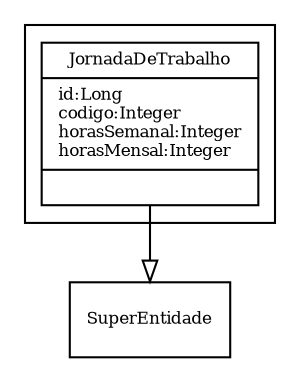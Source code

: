 digraph G{
fontname = "Times-Roman"
fontsize = 8

node [
        fontname = "Times-Roman"
        fontsize = 8
        shape = "record"
]

edge [
        fontname = "Times-Roman"
        fontsize = 8
]

subgraph clusterJORNADA_DE_TRABALHO
{
JornadaDeTrabalho [label = "{JornadaDeTrabalho|id:Long\lcodigo:Integer\lhorasSemanal:Integer\lhorasMensal:Integer\l|\l}"]
}
edge [ arrowhead = "empty" headlabel = "" taillabel = ""] JornadaDeTrabalho -> SuperEntidade
}
